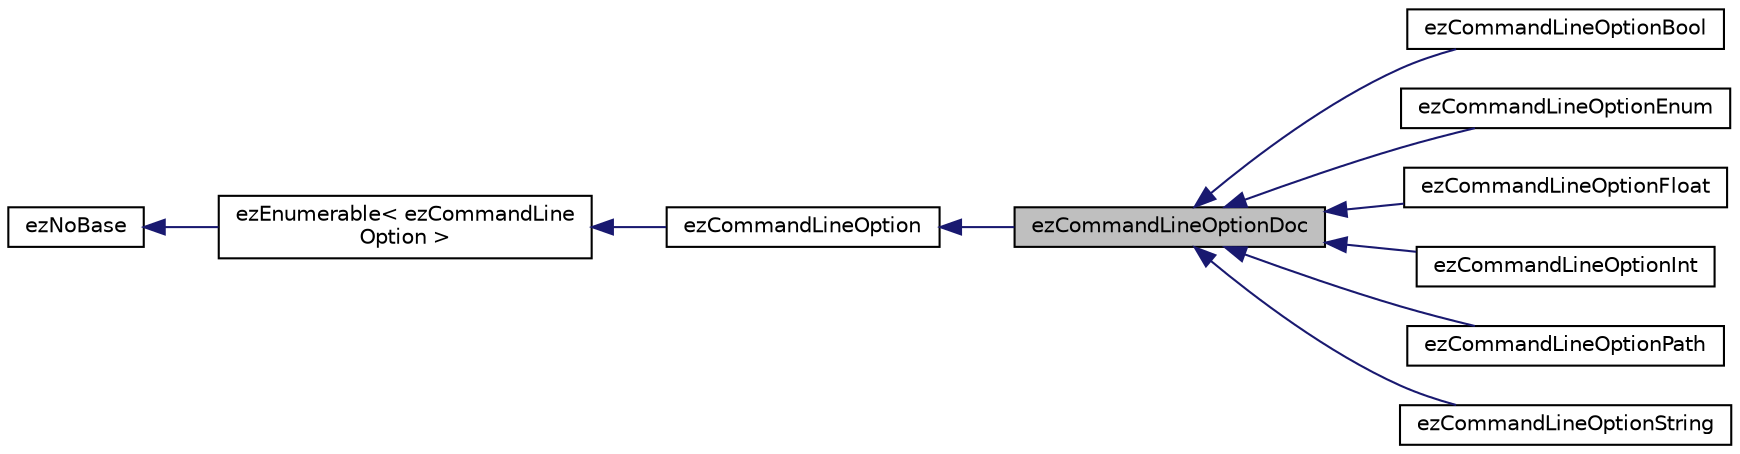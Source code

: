 digraph "ezCommandLineOptionDoc"
{
 // LATEX_PDF_SIZE
  edge [fontname="Helvetica",fontsize="10",labelfontname="Helvetica",labelfontsize="10"];
  node [fontname="Helvetica",fontsize="10",shape=record];
  rankdir="LR";
  Node1 [label="ezCommandLineOptionDoc",height=0.2,width=0.4,color="black", fillcolor="grey75", style="filled", fontcolor="black",tooltip="ezCommandLineOptionDoc can be used to document a command line option whose logic might be more comple..."];
  Node2 -> Node1 [dir="back",color="midnightblue",fontsize="10",style="solid",fontname="Helvetica"];
  Node2 [label="ezCommandLineOption",height=0.2,width=0.4,color="black", fillcolor="white", style="filled",URL="$db/d9d/classez_command_line_option.htm",tooltip="ezCommandLineOption (and derived types) are used to define options that the application supports."];
  Node3 -> Node2 [dir="back",color="midnightblue",fontsize="10",style="solid",fontname="Helvetica"];
  Node3 [label="ezEnumerable\< ezCommandLine\lOption \>",height=0.2,width=0.4,color="black", fillcolor="white", style="filled",URL="$d5/d0b/classez_enumerable.htm",tooltip=" "];
  Node4 -> Node3 [dir="back",color="midnightblue",fontsize="10",style="solid",fontname="Helvetica"];
  Node4 [label="ezNoBase",height=0.2,width=0.4,color="black", fillcolor="white", style="filled",URL="$d4/d02/classez_no_base.htm",tooltip="Dummy type to pass to templates and macros that expect a base type for a class that has no base."];
  Node1 -> Node5 [dir="back",color="midnightblue",fontsize="10",style="solid",fontname="Helvetica"];
  Node5 [label="ezCommandLineOptionBool",height=0.2,width=0.4,color="black", fillcolor="white", style="filled",URL="$d2/dc7/classez_command_line_option_bool.htm",tooltip="This command line option exposes simple on/off switches."];
  Node1 -> Node6 [dir="back",color="midnightblue",fontsize="10",style="solid",fontname="Helvetica"];
  Node6 [label="ezCommandLineOptionEnum",height=0.2,width=0.4,color="black", fillcolor="white", style="filled",URL="$de/d3b/classez_command_line_option_enum.htm",tooltip="An 'enum' option is a string option that only allows certain phrases ('keys')."];
  Node1 -> Node7 [dir="back",color="midnightblue",fontsize="10",style="solid",fontname="Helvetica"];
  Node7 [label="ezCommandLineOptionFloat",height=0.2,width=0.4,color="black", fillcolor="white", style="filled",URL="$de/db0/classez_command_line_option_float.htm",tooltip="This command line option exposes float values, optionally with a min/max range."];
  Node1 -> Node8 [dir="back",color="midnightblue",fontsize="10",style="solid",fontname="Helvetica"];
  Node8 [label="ezCommandLineOptionInt",height=0.2,width=0.4,color="black", fillcolor="white", style="filled",URL="$d9/d05/classez_command_line_option_int.htm",tooltip="This command line option exposes integer values, optionally with a min/max range."];
  Node1 -> Node9 [dir="back",color="midnightblue",fontsize="10",style="solid",fontname="Helvetica"];
  Node9 [label="ezCommandLineOptionPath",height=0.2,width=0.4,color="black", fillcolor="white", style="filled",URL="$da/d6e/classez_command_line_option_path.htm",tooltip="This command line option exposes absolute paths. If the user provides a relative path,..."];
  Node1 -> Node10 [dir="back",color="midnightblue",fontsize="10",style="solid",fontname="Helvetica"];
  Node10 [label="ezCommandLineOptionString",height=0.2,width=0.4,color="black", fillcolor="white", style="filled",URL="$d1/d4c/classez_command_line_option_string.htm",tooltip="This command line option exposes simple string values."];
}
